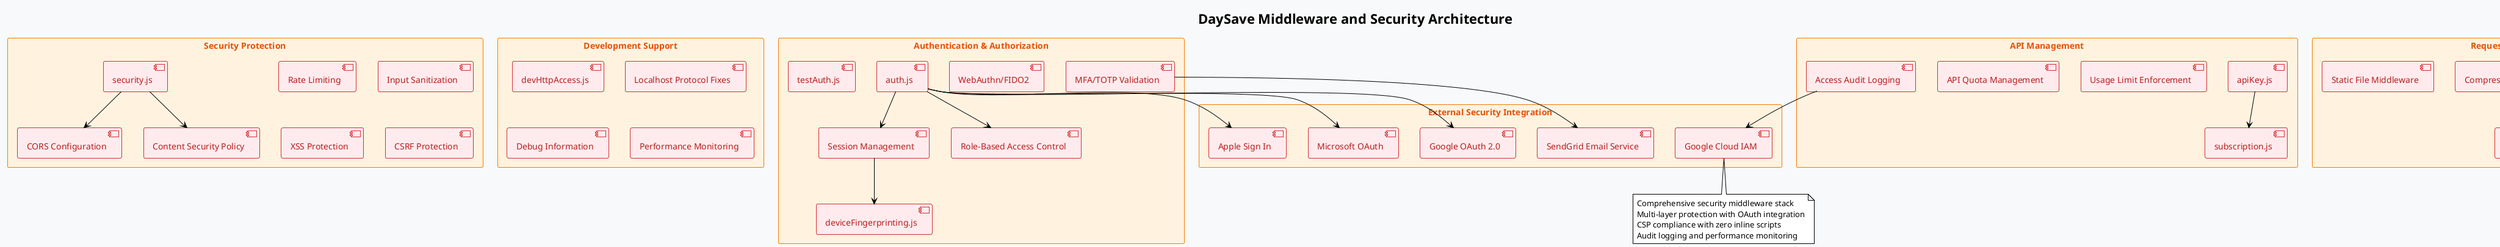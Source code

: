 @startuml DaySave Middleware and Security Layer
!theme plain
title DaySave Middleware and Security Architecture

' Define colors and styles
skinparam packageStyle rectangle
skinparam backgroundColor #F8F9FA
skinparam component {
    BackgroundColor #FFEBEE
    BorderColor #D32F2F
    FontColor #B71C1C
}
skinparam rectangle {
    BackgroundColor #FFF3E0
    BorderColor #F57C00
    FontColor #E65100
}

' Security Middleware
rectangle "Authentication & Authorization" {
    component AuthMiddleware as "auth.js"
    component PasskeyAuth as "WebAuthn/FIDO2"
    component MfaValidation as "MFA/TOTP Validation"
    component SessionManagement as "Session Management"
    component RoleBasedAccess as "Role-Based Access Control"
    component DeviceFingerprinting as "deviceFingerprinting.js"
    component TestAuth as "testAuth.js"
}

' Security Headers and Protection
rectangle "Security Protection" {
    component SecurityHeaders as "security.js"
    component CorsPolicy as "CORS Configuration"
    component CspPolicy as "Content Security Policy"
    component RateLimiting as "Rate Limiting"
    component InputSanitization as "Input Sanitization"
    component XssProtection as "XSS Protection"
    component CsrfProtection as "CSRF Protection"
}

' Validation and Processing
rectangle "Request Processing" {
    component RequestValidation as "validation.js"
    component InputValidation as "Express Validator"
    component ErrorHandling as "error.js"
    component RequestLogging as "Request Logging"
    component ResponseCompression as "Compression"
    component StaticFileServing as "Static File Middleware"
}

' API and Access Control
rectangle "API Management" {
    component ApiKeyValidation as "apiKey.js"
    component SubscriptionLimits as "subscription.js"
    component UsageLimits as "Usage Limit Enforcement"
    component QuotaManagement as "API Quota Management"
    component AccessLogging as "Access Audit Logging"
}

' Development and Testing
rectangle "Development Support" {
    component DevHttpAccess as "devHttpAccess.js"
    component LocalhostFixes as "Localhost Protocol Fixes"
    component DebugMiddleware as "Debug Information"
    component PerformanceMetrics as "Performance Monitoring"
}

' External Security Services
rectangle "External Security Integration" {
    component GoogleOAuth as "Google OAuth 2.0"
    component MicrosoftOAuth as "Microsoft OAuth"
    component AppleSignIn as "Apple Sign In"
    component SendGridEmail as "SendGrid Email Service"
    component GoogleCloudIAM as "Google Cloud IAM"
}

' Middleware Flow
AuthMiddleware --> SessionManagement
AuthMiddleware --> RoleBasedAccess
SessionManagement --> DeviceFingerprinting
SecurityHeaders --> CorsPolicy
SecurityHeaders --> CspPolicy
RequestValidation --> InputValidation
ErrorHandling --> RequestLogging
ApiKeyValidation --> SubscriptionLimits

' External Service Dependencies
AuthMiddleware --> GoogleOAuth
AuthMiddleware --> MicrosoftOAuth
AuthMiddleware --> AppleSignIn
MfaValidation --> SendGridEmail
AccessLogging --> GoogleCloudIAM

note bottom : Comprehensive security middleware stack\nMulti-layer protection with OAuth integration\nCSP compliance with zero inline scripts\nAudit logging and performance monitoring

@enduml
